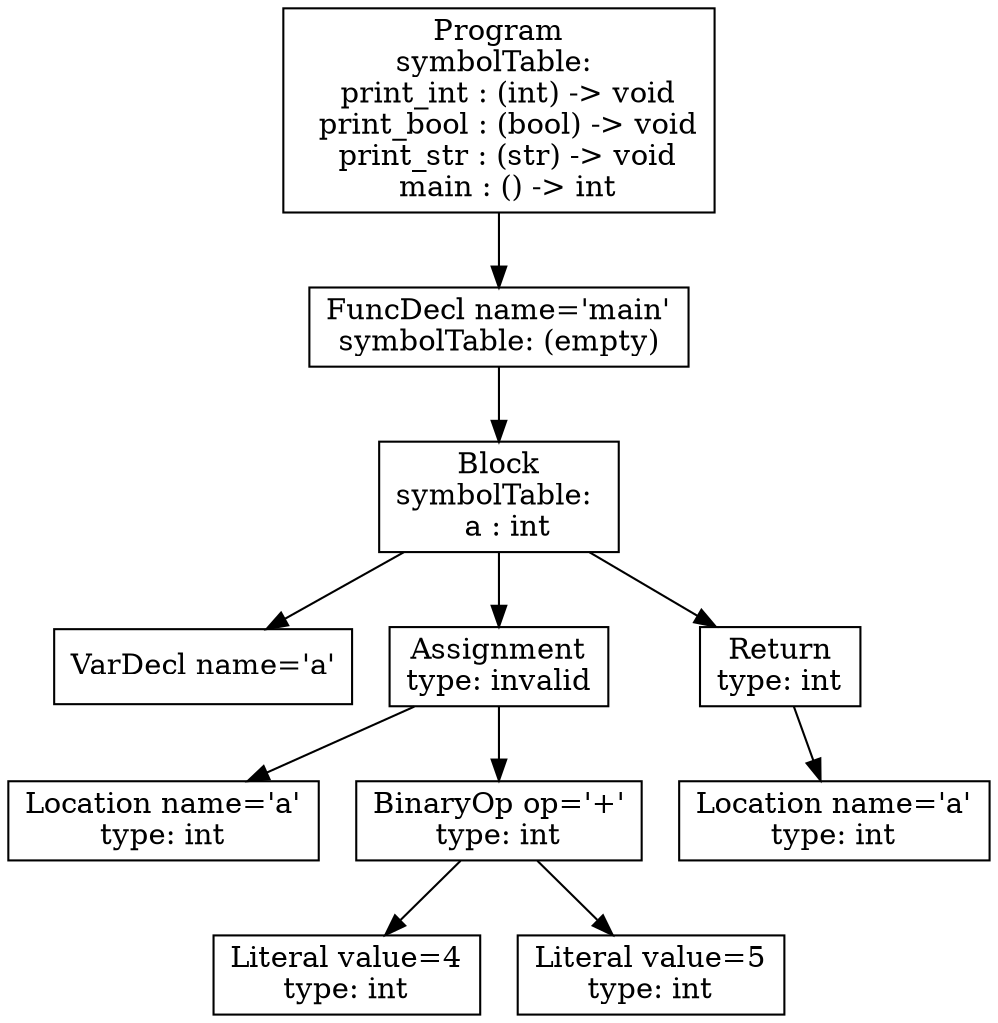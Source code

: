 digraph AST {
3 [shape=box, label="VarDecl name='a'"];
5 [shape=box, label="Location name='a'\ntype: int"];
7 [shape=box, label="Literal value=4\ntype: int"];
8 [shape=box, label="Literal value=5\ntype: int"];
6 [shape=box, label="BinaryOp op='+'\ntype: int"];
6 -> 7;
6 -> 8;
4 [shape=box, label="Assignment\ntype: invalid"];
4 -> 5;
4 -> 6;
10 [shape=box, label="Location name='a'\ntype: int"];
9 [shape=box, label="Return\ntype: int"];
9 -> 10;
2 [shape=box, label="Block\nsymbolTable: \n  a : int"];
2 -> 3;
2 -> 4;
2 -> 9;
1 [shape=box, label="FuncDecl name='main'\nsymbolTable: (empty)"];
1 -> 2;
0 [shape=box, label="Program\nsymbolTable: \n  print_int : (int) -> void\n  print_bool : (bool) -> void\n  print_str : (str) -> void\n  main : () -> int"];
0 -> 1;
}
